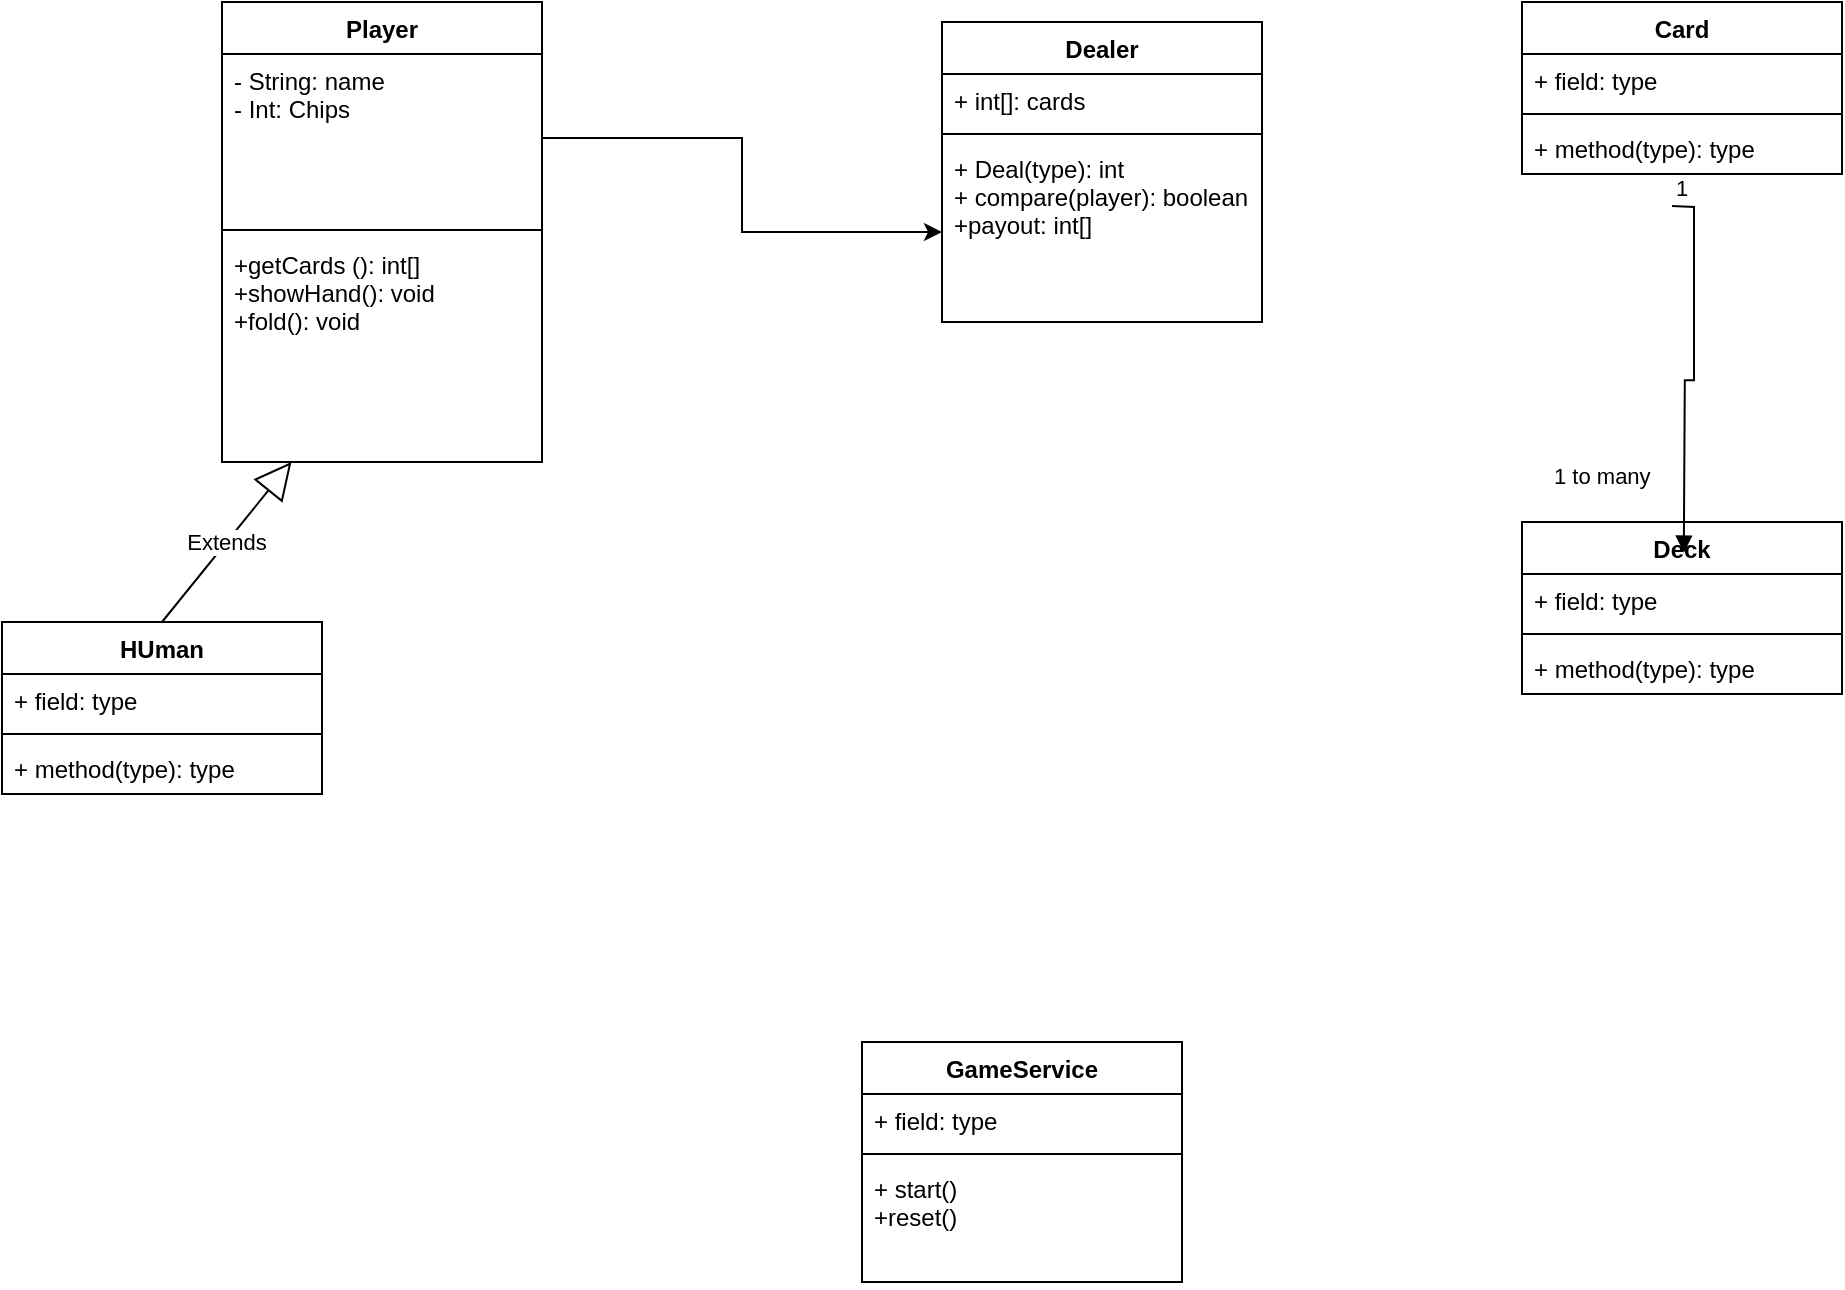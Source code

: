 <mxfile version="18.0.2" type="github">
  <diagram id="GRxXmXOg9E14E8VrqlWo" name="Page-1">
    <mxGraphModel dx="981" dy="461" grid="1" gridSize="10" guides="1" tooltips="1" connect="1" arrows="1" fold="1" page="1" pageScale="1" pageWidth="1100" pageHeight="850" math="0" shadow="0">
      <root>
        <mxCell id="0" />
        <mxCell id="1" parent="0" />
        <mxCell id="JgiTF5g5aaMsFNdb190v-1" value="Player" style="swimlane;fontStyle=1;align=center;verticalAlign=top;childLayout=stackLayout;horizontal=1;startSize=26;horizontalStack=0;resizeParent=1;resizeParentMax=0;resizeLast=0;collapsible=1;marginBottom=0;" vertex="1" parent="1">
          <mxGeometry x="180" y="150" width="160" height="230" as="geometry" />
        </mxCell>
        <mxCell id="JgiTF5g5aaMsFNdb190v-2" value="- String: name&#xa;- Int: Chips" style="text;strokeColor=none;fillColor=none;align=left;verticalAlign=top;spacingLeft=4;spacingRight=4;overflow=hidden;rotatable=0;points=[[0,0.5],[1,0.5]];portConstraint=eastwest;" vertex="1" parent="JgiTF5g5aaMsFNdb190v-1">
          <mxGeometry y="26" width="160" height="84" as="geometry" />
        </mxCell>
        <mxCell id="JgiTF5g5aaMsFNdb190v-3" value="" style="line;strokeWidth=1;fillColor=none;align=left;verticalAlign=middle;spacingTop=-1;spacingLeft=3;spacingRight=3;rotatable=0;labelPosition=right;points=[];portConstraint=eastwest;" vertex="1" parent="JgiTF5g5aaMsFNdb190v-1">
          <mxGeometry y="110" width="160" height="8" as="geometry" />
        </mxCell>
        <mxCell id="JgiTF5g5aaMsFNdb190v-4" value="+getCards (): int[]&#xa;+showHand(): void&#xa;+fold(): void&#xa;" style="text;strokeColor=none;fillColor=none;align=left;verticalAlign=top;spacingLeft=4;spacingRight=4;overflow=hidden;rotatable=0;points=[[0,0.5],[1,0.5]];portConstraint=eastwest;" vertex="1" parent="JgiTF5g5aaMsFNdb190v-1">
          <mxGeometry y="118" width="160" height="112" as="geometry" />
        </mxCell>
        <mxCell id="JgiTF5g5aaMsFNdb190v-5" value="Dealer" style="swimlane;fontStyle=1;align=center;verticalAlign=top;childLayout=stackLayout;horizontal=1;startSize=26;horizontalStack=0;resizeParent=1;resizeParentMax=0;resizeLast=0;collapsible=1;marginBottom=0;" vertex="1" parent="1">
          <mxGeometry x="540" y="160" width="160" height="150" as="geometry" />
        </mxCell>
        <mxCell id="JgiTF5g5aaMsFNdb190v-6" value="+ int[]: cards" style="text;strokeColor=none;fillColor=none;align=left;verticalAlign=top;spacingLeft=4;spacingRight=4;overflow=hidden;rotatable=0;points=[[0,0.5],[1,0.5]];portConstraint=eastwest;" vertex="1" parent="JgiTF5g5aaMsFNdb190v-5">
          <mxGeometry y="26" width="160" height="26" as="geometry" />
        </mxCell>
        <mxCell id="JgiTF5g5aaMsFNdb190v-7" value="" style="line;strokeWidth=1;fillColor=none;align=left;verticalAlign=middle;spacingTop=-1;spacingLeft=3;spacingRight=3;rotatable=0;labelPosition=right;points=[];portConstraint=eastwest;" vertex="1" parent="JgiTF5g5aaMsFNdb190v-5">
          <mxGeometry y="52" width="160" height="8" as="geometry" />
        </mxCell>
        <mxCell id="JgiTF5g5aaMsFNdb190v-8" value="+ Deal(type): int&#xa;+ compare(player): boolean&#xa;+payout: int[]&#xa;" style="text;strokeColor=none;fillColor=none;align=left;verticalAlign=top;spacingLeft=4;spacingRight=4;overflow=hidden;rotatable=0;points=[[0,0.5],[1,0.5]];portConstraint=eastwest;" vertex="1" parent="JgiTF5g5aaMsFNdb190v-5">
          <mxGeometry y="60" width="160" height="90" as="geometry" />
        </mxCell>
        <mxCell id="JgiTF5g5aaMsFNdb190v-9" style="edgeStyle=orthogonalEdgeStyle;rounded=0;orthogonalLoop=1;jettySize=auto;html=1;exitX=1;exitY=0.5;exitDx=0;exitDy=0;entryX=0;entryY=0.5;entryDx=0;entryDy=0;" edge="1" parent="1" source="JgiTF5g5aaMsFNdb190v-2" target="JgiTF5g5aaMsFNdb190v-8">
          <mxGeometry relative="1" as="geometry" />
        </mxCell>
        <mxCell id="JgiTF5g5aaMsFNdb190v-10" value="HUman" style="swimlane;fontStyle=1;align=center;verticalAlign=top;childLayout=stackLayout;horizontal=1;startSize=26;horizontalStack=0;resizeParent=1;resizeParentMax=0;resizeLast=0;collapsible=1;marginBottom=0;" vertex="1" parent="1">
          <mxGeometry x="70" y="460" width="160" height="86" as="geometry" />
        </mxCell>
        <mxCell id="JgiTF5g5aaMsFNdb190v-11" value="+ field: type" style="text;strokeColor=none;fillColor=none;align=left;verticalAlign=top;spacingLeft=4;spacingRight=4;overflow=hidden;rotatable=0;points=[[0,0.5],[1,0.5]];portConstraint=eastwest;" vertex="1" parent="JgiTF5g5aaMsFNdb190v-10">
          <mxGeometry y="26" width="160" height="26" as="geometry" />
        </mxCell>
        <mxCell id="JgiTF5g5aaMsFNdb190v-12" value="" style="line;strokeWidth=1;fillColor=none;align=left;verticalAlign=middle;spacingTop=-1;spacingLeft=3;spacingRight=3;rotatable=0;labelPosition=right;points=[];portConstraint=eastwest;" vertex="1" parent="JgiTF5g5aaMsFNdb190v-10">
          <mxGeometry y="52" width="160" height="8" as="geometry" />
        </mxCell>
        <mxCell id="JgiTF5g5aaMsFNdb190v-13" value="+ method(type): type" style="text;strokeColor=none;fillColor=none;align=left;verticalAlign=top;spacingLeft=4;spacingRight=4;overflow=hidden;rotatable=0;points=[[0,0.5],[1,0.5]];portConstraint=eastwest;" vertex="1" parent="JgiTF5g5aaMsFNdb190v-10">
          <mxGeometry y="60" width="160" height="26" as="geometry" />
        </mxCell>
        <mxCell id="JgiTF5g5aaMsFNdb190v-17" value="Extends" style="endArrow=block;endSize=16;endFill=0;html=1;rounded=0;exitX=0.5;exitY=0;exitDx=0;exitDy=0;" edge="1" parent="1" source="JgiTF5g5aaMsFNdb190v-10" target="JgiTF5g5aaMsFNdb190v-4">
          <mxGeometry width="160" relative="1" as="geometry">
            <mxPoint x="170" y="430" as="sourcePoint" />
            <mxPoint x="330" y="430" as="targetPoint" />
          </mxGeometry>
        </mxCell>
        <mxCell id="JgiTF5g5aaMsFNdb190v-18" value="Deck" style="swimlane;fontStyle=1;align=center;verticalAlign=top;childLayout=stackLayout;horizontal=1;startSize=26;horizontalStack=0;resizeParent=1;resizeParentMax=0;resizeLast=0;collapsible=1;marginBottom=0;" vertex="1" parent="1">
          <mxGeometry x="830" y="410" width="160" height="86" as="geometry" />
        </mxCell>
        <mxCell id="JgiTF5g5aaMsFNdb190v-19" value="+ field: type" style="text;strokeColor=none;fillColor=none;align=left;verticalAlign=top;spacingLeft=4;spacingRight=4;overflow=hidden;rotatable=0;points=[[0,0.5],[1,0.5]];portConstraint=eastwest;" vertex="1" parent="JgiTF5g5aaMsFNdb190v-18">
          <mxGeometry y="26" width="160" height="26" as="geometry" />
        </mxCell>
        <mxCell id="JgiTF5g5aaMsFNdb190v-20" value="" style="line;strokeWidth=1;fillColor=none;align=left;verticalAlign=middle;spacingTop=-1;spacingLeft=3;spacingRight=3;rotatable=0;labelPosition=right;points=[];portConstraint=eastwest;" vertex="1" parent="JgiTF5g5aaMsFNdb190v-18">
          <mxGeometry y="52" width="160" height="8" as="geometry" />
        </mxCell>
        <mxCell id="JgiTF5g5aaMsFNdb190v-21" value="+ method(type): type" style="text;strokeColor=none;fillColor=none;align=left;verticalAlign=top;spacingLeft=4;spacingRight=4;overflow=hidden;rotatable=0;points=[[0,0.5],[1,0.5]];portConstraint=eastwest;" vertex="1" parent="JgiTF5g5aaMsFNdb190v-18">
          <mxGeometry y="60" width="160" height="26" as="geometry" />
        </mxCell>
        <mxCell id="JgiTF5g5aaMsFNdb190v-22" value="Card&#xa;" style="swimlane;fontStyle=1;align=center;verticalAlign=top;childLayout=stackLayout;horizontal=1;startSize=26;horizontalStack=0;resizeParent=1;resizeParentMax=0;resizeLast=0;collapsible=1;marginBottom=0;" vertex="1" parent="1">
          <mxGeometry x="830" y="150" width="160" height="86" as="geometry" />
        </mxCell>
        <mxCell id="JgiTF5g5aaMsFNdb190v-23" value="+ field: type" style="text;strokeColor=none;fillColor=none;align=left;verticalAlign=top;spacingLeft=4;spacingRight=4;overflow=hidden;rotatable=0;points=[[0,0.5],[1,0.5]];portConstraint=eastwest;" vertex="1" parent="JgiTF5g5aaMsFNdb190v-22">
          <mxGeometry y="26" width="160" height="26" as="geometry" />
        </mxCell>
        <mxCell id="JgiTF5g5aaMsFNdb190v-24" value="" style="line;strokeWidth=1;fillColor=none;align=left;verticalAlign=middle;spacingTop=-1;spacingLeft=3;spacingRight=3;rotatable=0;labelPosition=right;points=[];portConstraint=eastwest;" vertex="1" parent="JgiTF5g5aaMsFNdb190v-22">
          <mxGeometry y="52" width="160" height="8" as="geometry" />
        </mxCell>
        <mxCell id="JgiTF5g5aaMsFNdb190v-25" value="+ method(type): type" style="text;strokeColor=none;fillColor=none;align=left;verticalAlign=top;spacingLeft=4;spacingRight=4;overflow=hidden;rotatable=0;points=[[0,0.5],[1,0.5]];portConstraint=eastwest;" vertex="1" parent="JgiTF5g5aaMsFNdb190v-22">
          <mxGeometry y="60" width="160" height="26" as="geometry" />
        </mxCell>
        <mxCell id="JgiTF5g5aaMsFNdb190v-27" value="1 to many&lt;br&gt;" style="endArrow=block;endFill=1;html=1;edgeStyle=orthogonalEdgeStyle;align=left;verticalAlign=top;rounded=0;exitX=0.463;exitY=1.026;exitDx=0;exitDy=0;exitPerimeter=0;entryX=0.5;entryY=0;entryDx=0;entryDy=0;" edge="1" parent="1">
          <mxGeometry x="0.466" y="-67" relative="1" as="geometry">
            <mxPoint x="904.99" y="251.996" as="sourcePoint" />
            <mxPoint x="910.91" y="425.32" as="targetPoint" />
            <mxPoint as="offset" />
          </mxGeometry>
        </mxCell>
        <mxCell id="JgiTF5g5aaMsFNdb190v-28" value="1" style="edgeLabel;resizable=0;html=1;align=left;verticalAlign=bottom;" connectable="0" vertex="1" parent="JgiTF5g5aaMsFNdb190v-27">
          <mxGeometry x="-1" relative="1" as="geometry" />
        </mxCell>
        <mxCell id="JgiTF5g5aaMsFNdb190v-31" value="GameService&#xa;" style="swimlane;fontStyle=1;align=center;verticalAlign=top;childLayout=stackLayout;horizontal=1;startSize=26;horizontalStack=0;resizeParent=1;resizeParentMax=0;resizeLast=0;collapsible=1;marginBottom=0;" vertex="1" parent="1">
          <mxGeometry x="500" y="670" width="160" height="120" as="geometry" />
        </mxCell>
        <mxCell id="JgiTF5g5aaMsFNdb190v-32" value="+ field: type" style="text;strokeColor=none;fillColor=none;align=left;verticalAlign=top;spacingLeft=4;spacingRight=4;overflow=hidden;rotatable=0;points=[[0,0.5],[1,0.5]];portConstraint=eastwest;" vertex="1" parent="JgiTF5g5aaMsFNdb190v-31">
          <mxGeometry y="26" width="160" height="26" as="geometry" />
        </mxCell>
        <mxCell id="JgiTF5g5aaMsFNdb190v-33" value="" style="line;strokeWidth=1;fillColor=none;align=left;verticalAlign=middle;spacingTop=-1;spacingLeft=3;spacingRight=3;rotatable=0;labelPosition=right;points=[];portConstraint=eastwest;" vertex="1" parent="JgiTF5g5aaMsFNdb190v-31">
          <mxGeometry y="52" width="160" height="8" as="geometry" />
        </mxCell>
        <mxCell id="JgiTF5g5aaMsFNdb190v-34" value="+ start()&#xa;+reset()" style="text;strokeColor=none;fillColor=none;align=left;verticalAlign=top;spacingLeft=4;spacingRight=4;overflow=hidden;rotatable=0;points=[[0,0.5],[1,0.5]];portConstraint=eastwest;" vertex="1" parent="JgiTF5g5aaMsFNdb190v-31">
          <mxGeometry y="60" width="160" height="60" as="geometry" />
        </mxCell>
      </root>
    </mxGraphModel>
  </diagram>
</mxfile>
